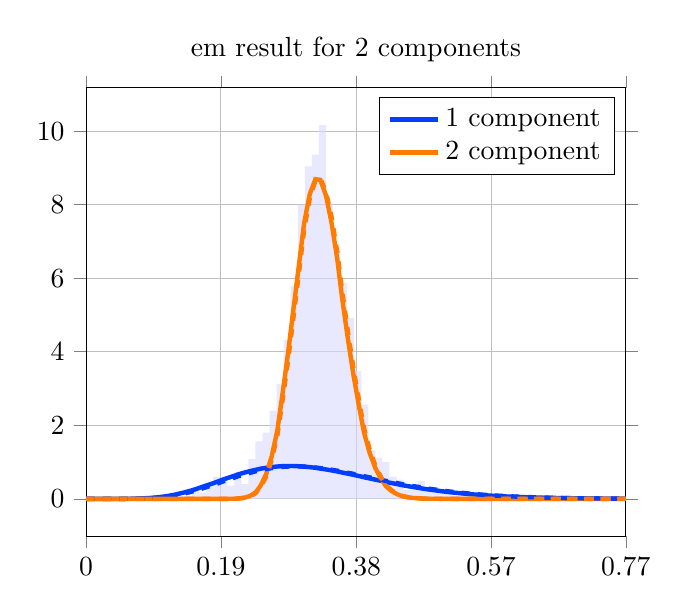 \begin{tikzpicture}
\begin{axis}[title={em result for 2 components}, yticklabel style={/pgf/number format/fixed,
            /pgf/number format/precision=3}, grid={major}, yminorgrids={true}, tick align={outside}, xtick={0.0,0.191,0.383,0.574,0.765}, xmin={0.0}, xmax={0.765}, scaled y ticks={false}]
    \addplot[ybar interval, fill={blue!15}, forget plot, opacity={0.6}, draw={none}, bar width={5.0e-6}]
        table[row sep={\\}]
        {
            \\
            0.06  0.04  \\
            0.07  0.0  \\
            0.08  0.04  \\
            0.09  0.08  \\
            0.1  0.04  \\
            0.11  0.12  \\
            0.12  0.16  \\
            0.13  0.08  \\
            0.14  0.08  \\
            0.15  0.32  \\
            0.16  0.16  \\
            0.17  0.36  \\
            0.18  0.6  \\
            0.19  0.52  \\
            0.2  0.36  \\
            0.21  0.72  \\
            0.22  0.4  \\
            0.23  1.08  \\
            0.24  1.56  \\
            0.25  1.8  \\
            0.26  2.4  \\
            0.27  3.12  \\
            0.28  4.32  \\
            0.29  5.8  \\
            0.3  8.0  \\
            0.31  9.04  \\
            0.32  9.36  \\
            0.33  10.16  \\
            0.34  8.04  \\
            0.35  6.8  \\
            0.36  5.88  \\
            0.37  4.92  \\
            0.38  3.48  \\
            0.39  2.56  \\
            0.4  1.32  \\
            0.41  1.12  \\
            0.42  1.0  \\
            0.43  0.6  \\
            0.44  0.52  \\
            0.45  0.24  \\
            0.46  0.24  \\
            0.47  0.48  \\
            0.48  0.28  \\
            0.49  0.32  \\
            0.5  0.16  \\
            0.51  0.16  \\
            0.52  0.08  \\
            0.53  0.2  \\
            0.54  0.08  \\
            0.55  0.16  \\
            0.56  0.0  \\
            0.57  0.12  \\
            0.58  0.08  \\
            0.59  0.08  \\
            0.6  0.04  \\
            0.61  0.08  \\
            0.62  0.04  \\
            0.63  0.0  \\
            0.64  0.04  \\
            0.65  0.0  \\
            0.66  0.04  \\
            0.67  0.04  \\
            0.68  0.0  \\
            0.69  0.0  \\
            0.7  0.0  \\
            0.71  0.0  \\
            0.72  0.0  \\
            0.73  0.0  \\
            0.74  0.04  \\
            0.75  0.0  \\
            0.76  0.04  \\
            0.77  0.0  \\
        }
        ;
    \addplot[style={{ultra thick}}, color={rgb,1:red,0.008;green,0.243;blue,1.0}]
        table[row sep={\\}]
        {
            \\
            0.0  0.0  \\
            0.008  1.169e-9  \\
            0.015  2.017e-7  \\
            0.023  3.767e-6  \\
            0.031  2.83e-5  \\
            0.039  0.0  \\
            0.046  0.0  \\
            0.054  0.001  \\
            0.062  0.003  \\
            0.07  0.005  \\
            0.077  0.01  \\
            0.085  0.017  \\
            0.093  0.026  \\
            0.101  0.04  \\
            0.108  0.057  \\
            0.116  0.079  \\
            0.124  0.106  \\
            0.131  0.138  \\
            0.139  0.174  \\
            0.147  0.215  \\
            0.155  0.26  \\
            0.162  0.308  \\
            0.17  0.359  \\
            0.178  0.411  \\
            0.186  0.465  \\
            0.193  0.518  \\
            0.201  0.57  \\
            0.209  0.62  \\
            0.216  0.668  \\
            0.224  0.712  \\
            0.232  0.752  \\
            0.24  0.788  \\
            0.247  0.819  \\
            0.255  0.844  \\
            0.263  0.864  \\
            0.271  0.879  \\
            0.278  0.889  \\
            0.286  0.893  \\
            0.294  0.892  \\
            0.302  0.886  \\
            0.309  0.876  \\
            0.317  0.862  \\
            0.325  0.844  \\
            0.332  0.823  \\
            0.34  0.799  \\
            0.348  0.773  \\
            0.356  0.744  \\
            0.363  0.715  \\
            0.371  0.684  \\
            0.379  0.652  \\
            0.387  0.619  \\
            0.394  0.587  \\
            0.402  0.554  \\
            0.41  0.522  \\
            0.418  0.49  \\
            0.425  0.459  \\
            0.433  0.429  \\
            0.441  0.4  \\
            0.448  0.372  \\
            0.456  0.345  \\
            0.464  0.319  \\
            0.472  0.295  \\
            0.479  0.272  \\
            0.487  0.25  \\
            0.495  0.23  \\
            0.503  0.21  \\
            0.51  0.192  \\
            0.518  0.176  \\
            0.526  0.16  \\
            0.534  0.146  \\
            0.541  0.132  \\
            0.549  0.12  \\
            0.557  0.109  \\
            0.564  0.098  \\
            0.572  0.089  \\
            0.58  0.08  \\
            0.588  0.072  \\
            0.595  0.065  \\
            0.603  0.058  \\
            0.611  0.052  \\
            0.619  0.047  \\
            0.626  0.042  \\
            0.634  0.037  \\
            0.642  0.033  \\
            0.649  0.03  \\
            0.657  0.027  \\
            0.665  0.024  \\
            0.673  0.021  \\
            0.68  0.019  \\
            0.688  0.017  \\
            0.696  0.015  \\
            0.704  0.013  \\
            0.711  0.011  \\
            0.719  0.01  \\
            0.727  0.009  \\
            0.735  0.008  \\
            0.742  0.007  \\
            0.75  0.006  \\
            0.758  0.005  \\
            0.765  0.005  \\
        }
        ;
    \addlegendentry {1 component}
    \addplot[style={{ultra thick}}, color={rgb,1:red,1.0;green,0.486;blue,0.0}]
        table[row sep={\\}]
        {
            \\
            0.0  0.0  \\
            0.008  3.399e-106  \\
            0.015  1.723e-80  \\
            0.023  7.898e-66  \\
            0.031  1.089e-55  \\
            0.039  5.0e-48  \\
            0.046  6.221e-42  \\
            0.054  6.415e-37  \\
            0.062  1.069e-32  \\
            0.07  4.429e-29  \\
            0.077  6.118e-26  \\
            0.085  3.477e-23  \\
            0.093  9.487e-21  \\
            0.101  1.398e-18  \\
            0.108  1.219e-16  \\
            0.116  6.766e-15  \\
            0.124  2.533e-13  \\
            0.131  6.708e-12  \\
            0.139  1.308e-10  \\
            0.147  1.94e-9  \\
            0.155  2.252e-8  \\
            0.162  2.095e-7  \\
            0.17  1.595e-6  \\
            0.178  1.011e-5  \\
            0.186  5.424e-5  \\
            0.193  0.0  \\
            0.201  0.001  \\
            0.209  0.003  \\
            0.216  0.011  \\
            0.224  0.03  \\
            0.232  0.075  \\
            0.24  0.169  \\
            0.247  0.349  \\
            0.255  0.661  \\
            0.263  1.153  \\
            0.271  1.864  \\
            0.278  2.803  \\
            0.286  3.936  \\
            0.294  5.182  \\
            0.302  6.416  \\
            0.309  7.497  \\
            0.317  8.288  \\
            0.325  8.693  \\
            0.332  8.673  \\
            0.34  8.248  \\
            0.348  7.494  \\
            0.356  6.518  \\
            0.363  5.437  \\
            0.371  4.358  \\
            0.379  3.361  \\
            0.387  2.498  \\
            0.394  1.793  \\
            0.402  1.243  \\
            0.41  0.835  \\
            0.418  0.543  \\
            0.425  0.343  \\
            0.433  0.21  \\
            0.441  0.125  \\
            0.448  0.073  \\
            0.456  0.041  \\
            0.464  0.023  \\
            0.472  0.012  \\
            0.479  0.006  \\
            0.487  0.003  \\
            0.495  0.002  \\
            0.503  0.001  \\
            0.51  0.0  \\
            0.518  0.0  \\
            0.526  8.384e-5  \\
            0.534  3.798e-5  \\
            0.541  1.689e-5  \\
            0.549  7.375e-6  \\
            0.557  3.165e-6  \\
            0.564  1.335e-6  \\
            0.572  5.539e-7  \\
            0.58  2.261e-7  \\
            0.588  9.089e-8  \\
            0.595  3.597e-8  \\
            0.603  1.403e-8  \\
            0.611  5.391e-9  \\
            0.619  2.043e-9  \\
            0.626  7.634e-10  \\
            0.634  2.815e-10  \\
            0.642  1.024e-10  \\
            0.649  3.68e-11  \\
            0.657  1.306e-11  \\
            0.665  4.576e-12  \\
            0.673  1.585e-12  \\
            0.68  5.424e-13  \\
            0.688  1.835e-13  \\
            0.696  6.142e-14  \\
            0.704  2.033e-14  \\
            0.711  6.658e-15  \\
            0.719  2.158e-15  \\
            0.727  6.922e-16  \\
            0.735  2.199e-16  \\
            0.742  6.915e-17  \\
            0.75  2.154e-17  \\
            0.758  6.647e-18  \\
            0.765  2.032e-18  \\
        }
        ;
    \addlegendentry {2 component}
    \addplot[style={{ultra thick, dashed}}, color={rgb,1:red,0.008;green,0.243;blue,1.0}]
        table[row sep={\\}]
        {
            \\
            0.0  0.0  \\
            0.008  4.59e-10  \\
            0.015  9.537e-8  \\
            0.023  1.984e-6  \\
            0.031  1.608e-5  \\
            0.039  7.779e-5  \\
            0.046  0.0  \\
            0.054  0.001  \\
            0.062  0.002  \\
            0.07  0.004  \\
            0.077  0.007  \\
            0.085  0.012  \\
            0.093  0.02  \\
            0.101  0.031  \\
            0.108  0.045  \\
            0.116  0.063  \\
            0.124  0.086  \\
            0.131  0.113  \\
            0.139  0.145  \\
            0.147  0.182  \\
            0.155  0.223  \\
            0.162  0.267  \\
            0.17  0.314  \\
            0.178  0.364  \\
            0.186  0.415  \\
            0.193  0.467  \\
            0.201  0.519  \\
            0.209  0.569  \\
            0.216  0.618  \\
            0.224  0.664  \\
            0.232  0.707  \\
            0.24  0.746  \\
            0.247  0.781  \\
            0.255  0.81  \\
            0.263  0.835  \\
            0.271  0.855  \\
            0.278  0.869  \\
            0.286  0.878  \\
            0.294  0.882  \\
            0.302  0.881  \\
            0.309  0.876  \\
            0.317  0.866  \\
            0.325  0.852  \\
            0.332  0.835  \\
            0.34  0.814  \\
            0.348  0.791  \\
            0.356  0.766  \\
            0.363  0.738  \\
            0.371  0.709  \\
            0.379  0.678  \\
            0.387  0.647  \\
            0.394  0.615  \\
            0.402  0.583  \\
            0.41  0.551  \\
            0.418  0.52  \\
            0.425  0.488  \\
            0.433  0.458  \\
            0.441  0.428  \\
            0.448  0.399  \\
            0.456  0.372  \\
            0.464  0.345  \\
            0.472  0.32  \\
            0.479  0.295  \\
            0.487  0.272  \\
            0.495  0.251  \\
            0.503  0.23  \\
            0.51  0.211  \\
            0.518  0.193  \\
            0.526  0.177  \\
            0.534  0.161  \\
            0.541  0.147  \\
            0.549  0.133  \\
            0.557  0.121  \\
            0.564  0.11  \\
            0.572  0.099  \\
            0.58  0.09  \\
            0.588  0.081  \\
            0.595  0.073  \\
            0.603  0.066  \\
            0.611  0.059  \\
            0.619  0.053  \\
            0.626  0.047  \\
            0.634  0.043  \\
            0.642  0.038  \\
            0.649  0.034  \\
            0.657  0.03  \\
            0.665  0.027  \\
            0.673  0.024  \\
            0.68  0.021  \\
            0.688  0.019  \\
            0.696  0.017  \\
            0.704  0.015  \\
            0.711  0.013  \\
            0.719  0.012  \\
            0.727  0.01  \\
            0.735  0.009  \\
            0.742  0.008  \\
            0.75  0.007  \\
            0.758  0.006  \\
            0.765  0.006  \\
        }
        ;
    \addplot[style={{ultra thick, dashed}}, color={rgb,1:red,1.0;green,0.486;blue,0.0}]
        table[row sep={\\}]
        {
            \\
            0.0  0.0  \\
            0.008  4.368e-107  \\
            0.015  3.352e-81  \\
            0.023  1.953e-66  \\
            0.031  3.189e-56  \\
            0.039  1.667e-48  \\
            0.046  2.304e-42  \\
            0.054  2.595e-37  \\
            0.062  4.664e-33  \\
            0.07  2.064e-29  \\
            0.077  3.023e-26  \\
            0.085  1.81e-23  \\
            0.093  5.18e-21  \\
            0.101  7.97e-19  \\
            0.108  7.232e-17  \\
            0.116  4.163e-15  \\
            0.124  1.612e-13  \\
            0.131  4.405e-12  \\
            0.139  8.842e-11  \\
            0.147  1.348e-9  \\
            0.155  1.606e-8  \\
            0.162  1.531e-7  \\
            0.17  1.192e-6  \\
            0.178  7.724e-6  \\
            0.186  4.229e-5  \\
            0.193  0.0  \\
            0.201  0.001  \\
            0.209  0.003  \\
            0.216  0.009  \\
            0.224  0.026  \\
            0.232  0.065  \\
            0.24  0.149  \\
            0.247  0.311  \\
            0.255  0.596  \\
            0.263  1.053  \\
            0.271  1.724  \\
            0.278  2.622  \\
            0.286  3.724  \\
            0.294  4.956  \\
            0.302  6.202  \\
            0.309  7.32  \\
            0.317  8.171  \\
            0.325  8.651  \\
            0.332  8.708  \\
            0.34  8.353  \\
            0.348  7.653  \\
            0.356  6.71  \\
            0.363  5.641  \\
            0.371  4.555  \\
            0.379  3.538  \\
            0.387  2.649  \\
            0.394  1.913  \\
            0.402  1.336  \\
            0.41  0.902  \\
            0.418  0.59  \\
            0.425  0.375  \\
            0.433  0.231  \\
            0.441  0.138  \\
            0.448  0.081  \\
            0.456  0.046  \\
            0.464  0.025  \\
            0.472  0.014  \\
            0.479  0.007  \\
            0.487  0.004  \\
            0.495  0.002  \\
            0.503  0.001  \\
            0.51  0.0  \\
            0.518  0.0  \\
            0.526  9.737e-5  \\
            0.534  4.426e-5  \\
            0.541  1.975e-5  \\
            0.549  8.653e-6  \\
            0.557  3.725e-6  \\
            0.564  1.576e-6  \\
            0.572  6.56e-7  \\
            0.58  2.686e-7  \\
            0.588  1.082e-7  \\
            0.595  4.295e-8  \\
            0.603  1.679e-8  \\
            0.611  6.469e-9  \\
            0.619  2.457e-9  \\
            0.626  9.203e-10  \\
            0.634  3.401e-10  \\
            0.642  1.24e-10  \\
            0.649  4.464e-11  \\
            0.657  1.587e-11  \\
            0.665  5.571e-12  \\
            0.673  1.932e-12  \\
            0.68  6.625e-13  \\
            0.688  2.246e-13  \\
            0.696  7.526e-14  \\
            0.704  2.495e-14  \\
            0.711  8.181e-15  \\
            0.719  2.655e-15  \\
            0.727  8.527e-16  \\
            0.735  2.711e-16  \\
            0.742  8.536e-17  \\
            0.75  2.662e-17  \\
            0.758  8.221e-18  \\
            0.765  2.516e-18  \\
        }
        ;
\end{axis}
\end{tikzpicture}
